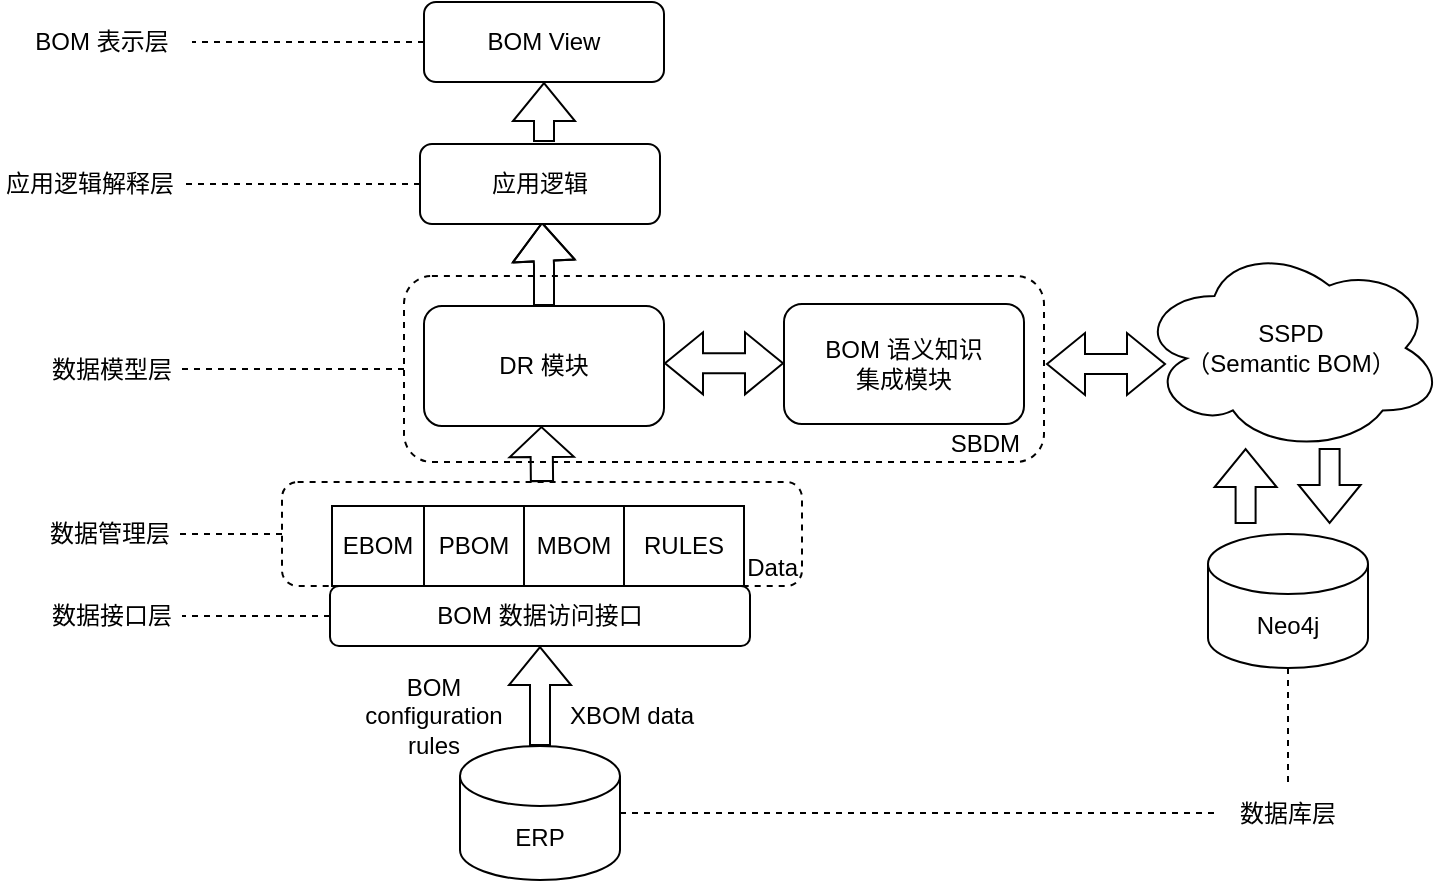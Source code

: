 <mxfile version="16.6.4" type="github" pages="4">
  <diagram id="AibkVR3vhXZ1qRK5605h" name="Page-1">
    <mxGraphModel dx="1013" dy="727" grid="1" gridSize="10" guides="1" tooltips="1" connect="1" arrows="1" fold="1" page="1" pageScale="1" pageWidth="827" pageHeight="1169" math="0" shadow="0">
      <root>
        <mxCell id="0" />
        <mxCell id="1" parent="0" />
        <mxCell id="JT44cLx3Dd1iih85qC2Z-13" value="SBDM&amp;nbsp; &amp;nbsp;" style="rounded=1;whiteSpace=wrap;html=1;fillColor=none;dashed=1;verticalAlign=bottom;align=right;" vertex="1" parent="1">
          <mxGeometry x="252" y="177" width="320" height="93" as="geometry" />
        </mxCell>
        <mxCell id="JT44cLx3Dd1iih85qC2Z-1" value="BOM View" style="rounded=1;whiteSpace=wrap;html=1;" vertex="1" parent="1">
          <mxGeometry x="262" y="40" width="120" height="40" as="geometry" />
        </mxCell>
        <mxCell id="JT44cLx3Dd1iih85qC2Z-2" value="BOM 语义知识&lt;br&gt;集成模块" style="rounded=1;whiteSpace=wrap;html=1;" vertex="1" parent="1">
          <mxGeometry x="442" y="191" width="120" height="60" as="geometry" />
        </mxCell>
        <mxCell id="JT44cLx3Dd1iih85qC2Z-12" style="edgeStyle=orthogonalEdgeStyle;rounded=0;orthogonalLoop=1;jettySize=auto;html=1;exitX=0.5;exitY=0;exitDx=0;exitDy=0;shape=flexArrow;" edge="1" parent="1" source="JT44cLx3Dd1iih85qC2Z-6">
          <mxGeometry relative="1" as="geometry">
            <mxPoint x="321" y="150" as="targetPoint" />
          </mxGeometry>
        </mxCell>
        <mxCell id="JT44cLx3Dd1iih85qC2Z-6" value="DR 模块" style="rounded=1;whiteSpace=wrap;html=1;" vertex="1" parent="1">
          <mxGeometry x="262" y="192" width="120" height="60" as="geometry" />
        </mxCell>
        <mxCell id="JT44cLx3Dd1iih85qC2Z-15" style="edgeStyle=orthogonalEdgeStyle;rounded=0;orthogonalLoop=1;jettySize=auto;html=1;strokeColor=default;shape=flexArrow;strokeWidth=1;exitX=0.5;exitY=0;exitDx=0;exitDy=0;exitPerimeter=0;" edge="1" parent="1" source="JT44cLx3Dd1iih85qC2Z-7" target="JT44cLx3Dd1iih85qC2Z-20">
          <mxGeometry relative="1" as="geometry">
            <mxPoint x="312" y="402" as="sourcePoint" />
            <mxPoint x="312" y="352" as="targetPoint" />
          </mxGeometry>
        </mxCell>
        <mxCell id="JT44cLx3Dd1iih85qC2Z-7" value="ERP" style="shape=cylinder3;whiteSpace=wrap;html=1;boundedLbl=1;backgroundOutline=1;size=15;" vertex="1" parent="1">
          <mxGeometry x="280" y="412" width="80" height="67" as="geometry" />
        </mxCell>
        <mxCell id="JT44cLx3Dd1iih85qC2Z-18" value="BOM configuration rules" style="text;html=1;strokeColor=none;fillColor=none;align=center;verticalAlign=middle;whiteSpace=wrap;rounded=0;dashed=1;" vertex="1" parent="1">
          <mxGeometry x="222" y="382" width="90" height="30" as="geometry" />
        </mxCell>
        <mxCell id="JT44cLx3Dd1iih85qC2Z-19" value="XBOM data" style="text;html=1;strokeColor=none;fillColor=none;align=center;verticalAlign=middle;whiteSpace=wrap;rounded=0;dashed=1;" vertex="1" parent="1">
          <mxGeometry x="331" y="382" width="70" height="30" as="geometry" />
        </mxCell>
        <mxCell id="JT44cLx3Dd1iih85qC2Z-34" style="edgeStyle=orthogonalEdgeStyle;rounded=0;orthogonalLoop=1;jettySize=auto;html=1;exitX=0;exitY=0.5;exitDx=0;exitDy=0;strokeColor=default;strokeWidth=1;dashed=1;endArrow=none;endFill=0;" edge="1" parent="1" source="JT44cLx3Dd1iih85qC2Z-20" target="JT44cLx3Dd1iih85qC2Z-33">
          <mxGeometry relative="1" as="geometry" />
        </mxCell>
        <mxCell id="JT44cLx3Dd1iih85qC2Z-20" value="BOM 数据访问接口" style="rounded=1;whiteSpace=wrap;html=1;" vertex="1" parent="1">
          <mxGeometry x="215" y="332" width="210" height="30" as="geometry" />
        </mxCell>
        <mxCell id="JT44cLx3Dd1iih85qC2Z-21" value="EBOM" style="rounded=0;whiteSpace=wrap;html=1;" vertex="1" parent="1">
          <mxGeometry x="216" y="292" width="46" height="40" as="geometry" />
        </mxCell>
        <mxCell id="JT44cLx3Dd1iih85qC2Z-22" value="PBOM" style="rounded=0;whiteSpace=wrap;html=1;" vertex="1" parent="1">
          <mxGeometry x="262" y="292" width="50" height="40" as="geometry" />
        </mxCell>
        <mxCell id="JT44cLx3Dd1iih85qC2Z-23" value="MBOM" style="rounded=0;whiteSpace=wrap;html=1;" vertex="1" parent="1">
          <mxGeometry x="312" y="292" width="50" height="40" as="geometry" />
        </mxCell>
        <mxCell id="JT44cLx3Dd1iih85qC2Z-26" style="edgeStyle=orthogonalEdgeStyle;rounded=0;orthogonalLoop=1;jettySize=auto;html=1;strokeColor=default;shape=flexArrow;strokeWidth=1;width=11.111;endSize=4.669;exitX=0.5;exitY=0;exitDx=0;exitDy=0;" edge="1" parent="1" source="vfHoeOtR0iww2ffAlH26-2">
          <mxGeometry relative="1" as="geometry">
            <mxPoint x="321" y="272" as="sourcePoint" />
            <mxPoint x="320.71" y="252" as="targetPoint" />
          </mxGeometry>
        </mxCell>
        <mxCell id="JT44cLx3Dd1iih85qC2Z-28" value="Neo4j" style="shape=cylinder3;whiteSpace=wrap;html=1;boundedLbl=1;backgroundOutline=1;size=15;" vertex="1" parent="1">
          <mxGeometry x="654" y="306" width="80" height="67" as="geometry" />
        </mxCell>
        <mxCell id="JT44cLx3Dd1iih85qC2Z-29" style="edgeStyle=orthogonalEdgeStyle;rounded=0;orthogonalLoop=1;jettySize=auto;html=1;exitX=0.75;exitY=1;exitDx=0;exitDy=0;entryX=0.75;entryY=0;entryDx=0;entryDy=0;shape=flexArrow;" edge="1" parent="1">
          <mxGeometry relative="1" as="geometry">
            <mxPoint x="714.8" y="263.0" as="sourcePoint" />
            <mxPoint x="714.8" y="301" as="targetPoint" />
          </mxGeometry>
        </mxCell>
        <mxCell id="JT44cLx3Dd1iih85qC2Z-30" style="edgeStyle=orthogonalEdgeStyle;rounded=0;orthogonalLoop=1;jettySize=auto;html=1;exitX=0.25;exitY=0;exitDx=0;exitDy=0;entryX=0.25;entryY=1;entryDx=0;entryDy=0;shape=flexArrow;" edge="1" parent="1">
          <mxGeometry relative="1" as="geometry">
            <mxPoint x="672.8" y="301" as="sourcePoint" />
            <mxPoint x="672.8" y="263.0" as="targetPoint" />
          </mxGeometry>
        </mxCell>
        <mxCell id="JT44cLx3Dd1iih85qC2Z-31" value="&lt;span&gt;SSPD&lt;br&gt;（Semantic BOM）&lt;/span&gt;" style="ellipse;shape=cloud;whiteSpace=wrap;html=1;rounded=0;fillColor=none;" vertex="1" parent="1">
          <mxGeometry x="619" y="161" width="153" height="104" as="geometry" />
        </mxCell>
        <mxCell id="JT44cLx3Dd1iih85qC2Z-32" value="" style="shape=flexArrow;endArrow=classic;startArrow=classic;html=1;rounded=0;strokeColor=default;strokeWidth=1;exitX=1;exitY=0.5;exitDx=0;exitDy=0;" edge="1" parent="1">
          <mxGeometry width="100" height="100" relative="1" as="geometry">
            <mxPoint x="573" y="221" as="sourcePoint" />
            <mxPoint x="633" y="221" as="targetPoint" />
          </mxGeometry>
        </mxCell>
        <mxCell id="JT44cLx3Dd1iih85qC2Z-33" value="数据接口层" style="text;html=1;strokeColor=none;fillColor=none;align=center;verticalAlign=middle;whiteSpace=wrap;rounded=0;" vertex="1" parent="1">
          <mxGeometry x="71" y="332" width="70" height="30" as="geometry" />
        </mxCell>
        <mxCell id="JT44cLx3Dd1iih85qC2Z-35" value="数据管理层" style="text;html=1;strokeColor=none;fillColor=none;align=center;verticalAlign=middle;whiteSpace=wrap;rounded=0;" vertex="1" parent="1">
          <mxGeometry x="70" y="291" width="70" height="30" as="geometry" />
        </mxCell>
        <mxCell id="JT44cLx3Dd1iih85qC2Z-36" value="RULES" style="rounded=0;whiteSpace=wrap;html=1;" vertex="1" parent="1">
          <mxGeometry x="362" y="292" width="60" height="40" as="geometry" />
        </mxCell>
        <mxCell id="JT44cLx3Dd1iih85qC2Z-37" style="edgeStyle=orthogonalEdgeStyle;rounded=0;orthogonalLoop=1;jettySize=auto;html=1;exitX=0;exitY=0.5;exitDx=0;exitDy=0;strokeColor=default;strokeWidth=1;dashed=1;endArrow=none;endFill=0;entryX=1;entryY=0.5;entryDx=0;entryDy=0;" edge="1" parent="1" source="vfHoeOtR0iww2ffAlH26-2" target="JT44cLx3Dd1iih85qC2Z-35">
          <mxGeometry relative="1" as="geometry">
            <mxPoint x="215" y="313.84" as="sourcePoint" />
            <mxPoint x="141" y="313.84" as="targetPoint" />
          </mxGeometry>
        </mxCell>
        <mxCell id="JT44cLx3Dd1iih85qC2Z-38" value="数据模型层" style="text;html=1;strokeColor=none;fillColor=none;align=center;verticalAlign=middle;whiteSpace=wrap;rounded=0;" vertex="1" parent="1">
          <mxGeometry x="71" y="208.5" width="70" height="30" as="geometry" />
        </mxCell>
        <mxCell id="JT44cLx3Dd1iih85qC2Z-39" style="edgeStyle=orthogonalEdgeStyle;rounded=0;orthogonalLoop=1;jettySize=auto;html=1;exitX=0.5;exitY=1;exitDx=0;exitDy=0;strokeColor=default;strokeWidth=1;dashed=1;endArrow=none;endFill=0;exitPerimeter=0;entryX=0.5;entryY=0;entryDx=0;entryDy=0;" edge="1" target="JT44cLx3Dd1iih85qC2Z-40" parent="1" source="JT44cLx3Dd1iih85qC2Z-28">
          <mxGeometry relative="1" as="geometry">
            <mxPoint x="705.68" y="321.268" as="sourcePoint" />
            <mxPoint x="741" y="440" as="targetPoint" />
            <Array as="points">
              <mxPoint x="694" y="420" />
              <mxPoint x="694" y="420" />
            </Array>
          </mxGeometry>
        </mxCell>
        <mxCell id="JT44cLx3Dd1iih85qC2Z-40" value="数据库层" style="text;html=1;strokeColor=none;fillColor=none;align=center;verticalAlign=middle;whiteSpace=wrap;rounded=0;" vertex="1" parent="1">
          <mxGeometry x="659" y="430.5" width="70" height="30" as="geometry" />
        </mxCell>
        <mxCell id="JT44cLx3Dd1iih85qC2Z-41" value="" style="endArrow=none;dashed=1;html=1;rounded=0;strokeColor=default;strokeWidth=1;exitX=1;exitY=0.5;exitDx=0;exitDy=0;exitPerimeter=0;" edge="1" parent="1" source="JT44cLx3Dd1iih85qC2Z-7" target="JT44cLx3Dd1iih85qC2Z-40">
          <mxGeometry width="50" height="50" relative="1" as="geometry">
            <mxPoint x="611" y="608" as="sourcePoint" />
            <mxPoint x="501" y="479" as="targetPoint" />
          </mxGeometry>
        </mxCell>
        <mxCell id="JT44cLx3Dd1iih85qC2Z-43" style="edgeStyle=orthogonalEdgeStyle;rounded=0;orthogonalLoop=1;jettySize=auto;html=1;exitX=0;exitY=0.5;exitDx=0;exitDy=0;strokeColor=default;strokeWidth=1;dashed=1;endArrow=none;endFill=0;entryX=1;entryY=0.5;entryDx=0;entryDy=0;" edge="1" parent="1" source="JT44cLx3Dd1iih85qC2Z-13" target="JT44cLx3Dd1iih85qC2Z-38">
          <mxGeometry relative="1" as="geometry">
            <mxPoint x="225" y="408.84" as="sourcePoint" />
            <mxPoint x="151" y="408.84" as="targetPoint" />
          </mxGeometry>
        </mxCell>
        <mxCell id="JT44cLx3Dd1iih85qC2Z-46" value="BOM 表示层" style="text;html=1;strokeColor=none;fillColor=none;align=center;verticalAlign=middle;whiteSpace=wrap;rounded=0;" vertex="1" parent="1">
          <mxGeometry x="56" y="45" width="90" height="30" as="geometry" />
        </mxCell>
        <mxCell id="JT44cLx3Dd1iih85qC2Z-47" style="edgeStyle=orthogonalEdgeStyle;rounded=0;orthogonalLoop=1;jettySize=auto;html=1;strokeColor=default;strokeWidth=1;dashed=1;endArrow=none;endFill=0;entryX=1;entryY=0.5;entryDx=0;entryDy=0;exitX=0;exitY=0.5;exitDx=0;exitDy=0;" edge="1" parent="1" source="JT44cLx3Dd1iih85qC2Z-1" target="JT44cLx3Dd1iih85qC2Z-46">
          <mxGeometry relative="1" as="geometry">
            <mxPoint x="271" y="174" as="sourcePoint" />
            <mxPoint x="151" y="174" as="targetPoint" />
          </mxGeometry>
        </mxCell>
        <mxCell id="JT44cLx3Dd1iih85qC2Z-48" value="应用逻辑" style="rounded=1;whiteSpace=wrap;html=1;" vertex="1" parent="1">
          <mxGeometry x="260" y="111" width="120" height="40" as="geometry" />
        </mxCell>
        <mxCell id="JT44cLx3Dd1iih85qC2Z-49" value="应用逻辑解释层" style="text;html=1;strokeColor=none;fillColor=none;align=center;verticalAlign=middle;whiteSpace=wrap;rounded=0;" vertex="1" parent="1">
          <mxGeometry x="50" y="116" width="90" height="30" as="geometry" />
        </mxCell>
        <mxCell id="JT44cLx3Dd1iih85qC2Z-50" style="edgeStyle=orthogonalEdgeStyle;rounded=0;orthogonalLoop=1;jettySize=auto;html=1;strokeColor=default;strokeWidth=1;dashed=1;endArrow=none;endFill=0;entryX=1;entryY=0.5;entryDx=0;entryDy=0;" edge="1" target="JT44cLx3Dd1iih85qC2Z-49" parent="1" source="JT44cLx3Dd1iih85qC2Z-48">
          <mxGeometry relative="1" as="geometry">
            <mxPoint x="257" y="130" as="sourcePoint" />
            <mxPoint x="146" y="244" as="targetPoint" />
          </mxGeometry>
        </mxCell>
        <mxCell id="JT44cLx3Dd1iih85qC2Z-51" style="edgeStyle=orthogonalEdgeStyle;rounded=0;orthogonalLoop=1;jettySize=auto;html=1;shape=flexArrow;" edge="1" parent="1">
          <mxGeometry relative="1" as="geometry">
            <mxPoint x="322" y="110" as="sourcePoint" />
            <mxPoint x="322" y="80" as="targetPoint" />
          </mxGeometry>
        </mxCell>
        <mxCell id="vfHoeOtR0iww2ffAlH26-1" value="" style="shape=flexArrow;endArrow=classic;startArrow=classic;html=1;rounded=0;strokeColor=default;strokeWidth=1;exitX=1;exitY=0.5;exitDx=0;exitDy=0;" edge="1" parent="1">
          <mxGeometry width="100" height="100" relative="1" as="geometry">
            <mxPoint x="382.0" y="220.66" as="sourcePoint" />
            <mxPoint x="442" y="220.66" as="targetPoint" />
          </mxGeometry>
        </mxCell>
        <mxCell id="vfHoeOtR0iww2ffAlH26-2" value="Data" style="rounded=1;whiteSpace=wrap;html=1;fillColor=none;dashed=1;verticalAlign=bottom;align=right;" vertex="1" parent="1">
          <mxGeometry x="191" y="280" width="260" height="52" as="geometry" />
        </mxCell>
      </root>
    </mxGraphModel>
  </diagram>
  <diagram id="f0r2VEvVhPa_j0XLIMmR" name="Page-2">
    <mxGraphModel dx="504" dy="763" grid="1" gridSize="10" guides="1" tooltips="1" connect="1" arrows="1" fold="1" page="1" pageScale="1" pageWidth="827" pageHeight="1169" math="0" shadow="0">
      <root>
        <mxCell id="UNS8vpQvrfPTmUhZOD5U-0" />
        <mxCell id="UNS8vpQvrfPTmUhZOD5U-1" parent="UNS8vpQvrfPTmUhZOD5U-0" />
        <mxCell id="UNS8vpQvrfPTmUhZOD5U-9" style="edgeStyle=orthogonalEdgeStyle;rounded=0;orthogonalLoop=1;jettySize=auto;html=1;exitX=0.5;exitY=1;exitDx=0;exitDy=0;exitPerimeter=0;entryX=0.5;entryY=0;entryDx=0;entryDy=0;endArrow=classicThin;endFill=1;strokeColor=default;strokeWidth=1;" edge="1" parent="UNS8vpQvrfPTmUhZOD5U-1" source="UNS8vpQvrfPTmUhZOD5U-2" target="UNS8vpQvrfPTmUhZOD5U-5">
          <mxGeometry relative="1" as="geometry" />
        </mxCell>
        <mxCell id="UNS8vpQvrfPTmUhZOD5U-2" value="开始" style="strokeWidth=1;html=1;shape=mxgraph.flowchart.terminator;whiteSpace=wrap;rounded=0;fillColor=none;" vertex="1" parent="UNS8vpQvrfPTmUhZOD5U-1">
          <mxGeometry x="335" y="125" width="90" height="50" as="geometry" />
        </mxCell>
        <mxCell id="UNS8vpQvrfPTmUhZOD5U-11" style="edgeStyle=orthogonalEdgeStyle;rounded=0;orthogonalLoop=1;jettySize=auto;html=1;exitX=0.5;exitY=1;exitDx=0;exitDy=0;entryX=0.5;entryY=0;entryDx=0;entryDy=0;endArrow=classicThin;endFill=1;strokeColor=default;strokeWidth=1;" edge="1" parent="UNS8vpQvrfPTmUhZOD5U-1" source="UNS8vpQvrfPTmUhZOD5U-5" target="UNS8vpQvrfPTmUhZOD5U-10">
          <mxGeometry relative="1" as="geometry" />
        </mxCell>
        <mxCell id="UNS8vpQvrfPTmUhZOD5U-5" value="获取 EBOM 数据" style="shape=process;whiteSpace=wrap;html=1;backgroundOutline=1;rounded=0;fillColor=none;strokeWidth=1;" vertex="1" parent="UNS8vpQvrfPTmUhZOD5U-1">
          <mxGeometry x="320" y="200" width="120" height="60" as="geometry" />
        </mxCell>
        <mxCell id="UNS8vpQvrfPTmUhZOD5U-6" value="CAD 工程BOM文件" style="shape=document;whiteSpace=wrap;html=1;boundedLbl=1;rounded=0;fillColor=none;strokeWidth=1;" vertex="1" parent="UNS8vpQvrfPTmUhZOD5U-1">
          <mxGeometry x="500" y="250" width="120" height="60" as="geometry" />
        </mxCell>
        <mxCell id="UNS8vpQvrfPTmUhZOD5U-7" value="用户上传的工程BOM文件" style="shape=document;whiteSpace=wrap;html=1;boundedLbl=1;rounded=0;fillColor=none;strokeWidth=1;" vertex="1" parent="UNS8vpQvrfPTmUhZOD5U-1">
          <mxGeometry x="500" y="150" width="120" height="60" as="geometry" />
        </mxCell>
        <mxCell id="UNS8vpQvrfPTmUhZOD5U-8" value="" style="strokeWidth=1;html=1;shape=mxgraph.flowchart.annotation_2;align=left;labelPosition=right;pointerEvents=1;rounded=0;fillColor=none;" vertex="1" parent="UNS8vpQvrfPTmUhZOD5U-1">
          <mxGeometry x="440" y="180" width="60" height="100" as="geometry" />
        </mxCell>
        <mxCell id="UNS8vpQvrfPTmUhZOD5U-12" style="edgeStyle=orthogonalEdgeStyle;rounded=0;orthogonalLoop=1;jettySize=auto;html=1;exitX=0;exitY=0.5;exitDx=0;exitDy=0;entryX=0;entryY=0.5;entryDx=0;entryDy=0;endArrow=classicThin;endFill=1;strokeColor=default;strokeWidth=1;" edge="1" parent="UNS8vpQvrfPTmUhZOD5U-1" source="UNS8vpQvrfPTmUhZOD5U-10" target="UNS8vpQvrfPTmUhZOD5U-5">
          <mxGeometry relative="1" as="geometry" />
        </mxCell>
        <mxCell id="UNS8vpQvrfPTmUhZOD5U-15" style="edgeStyle=orthogonalEdgeStyle;rounded=0;orthogonalLoop=1;jettySize=auto;html=1;exitX=0.5;exitY=1;exitDx=0;exitDy=0;entryX=0.5;entryY=0;entryDx=0;entryDy=0;endArrow=classicThin;endFill=1;strokeColor=default;strokeWidth=1;" edge="1" parent="UNS8vpQvrfPTmUhZOD5U-1" source="UNS8vpQvrfPTmUhZOD5U-10" target="UNS8vpQvrfPTmUhZOD5U-13">
          <mxGeometry relative="1" as="geometry" />
        </mxCell>
        <mxCell id="UNS8vpQvrfPTmUhZOD5U-10" value="判断 EBOM &lt;br&gt;结构完整性" style="rhombus;whiteSpace=wrap;html=1;rounded=0;strokeWidth=1;fillColor=none;" vertex="1" parent="UNS8vpQvrfPTmUhZOD5U-1">
          <mxGeometry x="327" y="284" width="106" height="80" as="geometry" />
        </mxCell>
        <mxCell id="UNS8vpQvrfPTmUhZOD5U-16" style="edgeStyle=orthogonalEdgeStyle;rounded=0;orthogonalLoop=1;jettySize=auto;html=1;exitX=0.5;exitY=1;exitDx=0;exitDy=0;entryX=0.5;entryY=0;entryDx=0;entryDy=0;entryPerimeter=0;endArrow=classicThin;endFill=1;strokeColor=default;strokeWidth=1;" edge="1" parent="UNS8vpQvrfPTmUhZOD5U-1" source="UNS8vpQvrfPTmUhZOD5U-13" target="UNS8vpQvrfPTmUhZOD5U-14">
          <mxGeometry relative="1" as="geometry" />
        </mxCell>
        <mxCell id="UNS8vpQvrfPTmUhZOD5U-20" style="edgeStyle=orthogonalEdgeStyle;rounded=0;orthogonalLoop=1;jettySize=auto;html=1;exitX=1;exitY=0.5;exitDx=0;exitDy=0;endArrow=classicThin;endFill=1;strokeColor=default;strokeWidth=1;" edge="1" parent="UNS8vpQvrfPTmUhZOD5U-1" source="UNS8vpQvrfPTmUhZOD5U-13">
          <mxGeometry relative="1" as="geometry">
            <mxPoint x="480" y="416" as="targetPoint" />
          </mxGeometry>
        </mxCell>
        <mxCell id="UNS8vpQvrfPTmUhZOD5U-13" value="导入数据模型层" style="shape=process;whiteSpace=wrap;html=1;backgroundOutline=1;rounded=0;fillColor=none;strokeWidth=1;" vertex="1" parent="UNS8vpQvrfPTmUhZOD5U-1">
          <mxGeometry x="320" y="386" width="120" height="60" as="geometry" />
        </mxCell>
        <mxCell id="UNS8vpQvrfPTmUhZOD5U-14" value="结束" style="strokeWidth=1;html=1;shape=mxgraph.flowchart.terminator;whiteSpace=wrap;rounded=0;fillColor=none;" vertex="1" parent="UNS8vpQvrfPTmUhZOD5U-1">
          <mxGeometry x="335" y="470" width="90" height="50" as="geometry" />
        </mxCell>
        <mxCell id="UNS8vpQvrfPTmUhZOD5U-17" value="是" style="text;html=1;align=center;verticalAlign=middle;resizable=0;points=[];autosize=1;strokeColor=none;fillColor=none;" vertex="1" parent="UNS8vpQvrfPTmUhZOD5U-1">
          <mxGeometry x="384" y="366" width="30" height="20" as="geometry" />
        </mxCell>
        <mxCell id="UNS8vpQvrfPTmUhZOD5U-18" value="否" style="text;html=1;align=center;verticalAlign=middle;resizable=0;points=[];autosize=1;strokeColor=none;fillColor=none;" vertex="1" parent="UNS8vpQvrfPTmUhZOD5U-1">
          <mxGeometry x="295" y="270" width="30" height="20" as="geometry" />
        </mxCell>
        <mxCell id="UNS8vpQvrfPTmUhZOD5U-21" value="BOM 语义网络" style="ellipse;shape=cloud;whiteSpace=wrap;html=1;rounded=0;strokeWidth=1;fillColor=none;dashed=1;" vertex="1" parent="UNS8vpQvrfPTmUhZOD5U-1">
          <mxGeometry x="480" y="376" width="120" height="80" as="geometry" />
        </mxCell>
      </root>
    </mxGraphModel>
  </diagram>
  <diagram id="oo3CssSexkjxdHPGiLUo" name="Page-3">
    <mxGraphModel dx="504" dy="763" grid="1" gridSize="10" guides="1" tooltips="1" connect="1" arrows="1" fold="1" page="1" pageScale="1" pageWidth="827" pageHeight="1169" math="0" shadow="0">
      <root>
        <mxCell id="UQ80zySmfYNTa5c2napx-0" />
        <mxCell id="UQ80zySmfYNTa5c2napx-1" parent="UQ80zySmfYNTa5c2napx-0" />
        <mxCell id="UQ80zySmfYNTa5c2napx-2" style="edgeStyle=orthogonalEdgeStyle;rounded=0;orthogonalLoop=1;jettySize=auto;html=1;exitX=0.5;exitY=1;exitDx=0;exitDy=0;exitPerimeter=0;entryX=0.5;entryY=0;entryDx=0;entryDy=0;endArrow=classicThin;endFill=1;strokeColor=default;strokeWidth=1;" edge="1" parent="UQ80zySmfYNTa5c2napx-1" source="UQ80zySmfYNTa5c2napx-3" target="UQ80zySmfYNTa5c2napx-5">
          <mxGeometry relative="1" as="geometry" />
        </mxCell>
        <mxCell id="UQ80zySmfYNTa5c2napx-3" value="开始" style="strokeWidth=1;html=1;shape=mxgraph.flowchart.terminator;whiteSpace=wrap;rounded=0;fillColor=none;" vertex="1" parent="UQ80zySmfYNTa5c2napx-1">
          <mxGeometry x="180" y="40" width="90" height="50" as="geometry" />
        </mxCell>
        <mxCell id="UQ80zySmfYNTa5c2napx-4" style="edgeStyle=orthogonalEdgeStyle;rounded=0;orthogonalLoop=1;jettySize=auto;html=1;exitX=0.5;exitY=1;exitDx=0;exitDy=0;entryX=0.5;entryY=0;entryDx=0;entryDy=0;endArrow=classicThin;endFill=1;strokeColor=default;strokeWidth=1;" edge="1" parent="UQ80zySmfYNTa5c2napx-1" source="UQ80zySmfYNTa5c2napx-5" target="UQ80zySmfYNTa5c2napx-11">
          <mxGeometry relative="1" as="geometry" />
        </mxCell>
        <mxCell id="UQ80zySmfYNTa5c2napx-5" value="导入 EBOM 数据" style="shape=process;whiteSpace=wrap;html=1;backgroundOutline=1;rounded=0;fillColor=none;strokeWidth=1;" vertex="1" parent="UQ80zySmfYNTa5c2napx-1">
          <mxGeometry x="165" y="115" width="120" height="60" as="geometry" />
        </mxCell>
        <mxCell id="UQ80zySmfYNTa5c2napx-9" style="edgeStyle=orthogonalEdgeStyle;rounded=0;orthogonalLoop=1;jettySize=auto;html=1;exitX=0;exitY=0.5;exitDx=0;exitDy=0;entryX=0;entryY=0.5;entryDx=0;entryDy=0;endArrow=classicThin;endFill=1;strokeColor=default;strokeWidth=1;" edge="1" parent="UQ80zySmfYNTa5c2napx-1" source="UQ80zySmfYNTa5c2napx-11" target="UQ80zySmfYNTa5c2napx-5">
          <mxGeometry relative="1" as="geometry" />
        </mxCell>
        <mxCell id="UQ80zySmfYNTa5c2napx-10" style="edgeStyle=orthogonalEdgeStyle;rounded=0;orthogonalLoop=1;jettySize=auto;html=1;exitX=0.5;exitY=1;exitDx=0;exitDy=0;entryX=0.5;entryY=0;entryDx=0;entryDy=0;endArrow=classicThin;endFill=1;strokeColor=default;strokeWidth=1;" edge="1" parent="UQ80zySmfYNTa5c2napx-1" source="UQ80zySmfYNTa5c2napx-11" target="UQ80zySmfYNTa5c2napx-14">
          <mxGeometry relative="1" as="geometry" />
        </mxCell>
        <mxCell id="UQ80zySmfYNTa5c2napx-11" value="判断 EBOM &lt;br&gt;结构完整性" style="rhombus;whiteSpace=wrap;html=1;rounded=0;strokeWidth=1;fillColor=none;" vertex="1" parent="UQ80zySmfYNTa5c2napx-1">
          <mxGeometry x="172" y="199" width="106" height="80" as="geometry" />
        </mxCell>
        <mxCell id="UQ80zySmfYNTa5c2napx-12" style="edgeStyle=orthogonalEdgeStyle;rounded=0;orthogonalLoop=1;jettySize=auto;html=1;entryX=0.5;entryY=0;entryDx=0;entryDy=0;entryPerimeter=0;endArrow=classicThin;endFill=1;strokeColor=default;strokeWidth=1;exitX=0.5;exitY=1;exitDx=0;exitDy=0;" edge="1" parent="UQ80zySmfYNTa5c2napx-1" source="UQ80zySmfYNTa5c2napx-28" target="UQ80zySmfYNTa5c2napx-15">
          <mxGeometry relative="1" as="geometry">
            <mxPoint x="225" y="520" as="sourcePoint" />
          </mxGeometry>
        </mxCell>
        <mxCell id="UQ80zySmfYNTa5c2napx-13" style="edgeStyle=orthogonalEdgeStyle;rounded=0;orthogonalLoop=1;jettySize=auto;html=1;exitX=1;exitY=0.5;exitDx=0;exitDy=0;endArrow=classicThin;endFill=1;strokeColor=default;strokeWidth=1;" edge="1" parent="UQ80zySmfYNTa5c2napx-1" target="UQ80zySmfYNTa5c2napx-18">
          <mxGeometry relative="1" as="geometry">
            <mxPoint x="400" y="370" as="targetPoint" />
            <mxPoint x="285" y="520" as="sourcePoint" />
            <Array as="points">
              <mxPoint x="400" y="520" />
            </Array>
          </mxGeometry>
        </mxCell>
        <mxCell id="UQ80zySmfYNTa5c2napx-27" style="edgeStyle=orthogonalEdgeStyle;rounded=0;orthogonalLoop=1;jettySize=auto;html=1;entryX=0.5;entryY=0;entryDx=0;entryDy=0;endArrow=classicThin;endFill=1;strokeColor=default;strokeWidth=1;" edge="1" parent="UQ80zySmfYNTa5c2napx-1" source="UQ80zySmfYNTa5c2napx-14" target="UQ80zySmfYNTa5c2napx-24">
          <mxGeometry relative="1" as="geometry" />
        </mxCell>
        <mxCell id="UQ80zySmfYNTa5c2napx-14" value="建立物料关联" style="shape=process;whiteSpace=wrap;html=1;backgroundOutline=1;rounded=0;fillColor=none;strokeWidth=1;" vertex="1" parent="UQ80zySmfYNTa5c2napx-1">
          <mxGeometry x="165" y="301" width="120" height="60" as="geometry" />
        </mxCell>
        <mxCell id="UQ80zySmfYNTa5c2napx-15" value="结束" style="strokeWidth=1;html=1;shape=mxgraph.flowchart.terminator;whiteSpace=wrap;rounded=0;fillColor=none;" vertex="1" parent="UQ80zySmfYNTa5c2napx-1">
          <mxGeometry x="180" y="585" width="90" height="50" as="geometry" />
        </mxCell>
        <mxCell id="UQ80zySmfYNTa5c2napx-16" value="是" style="text;html=1;align=center;verticalAlign=middle;resizable=0;points=[];autosize=1;strokeColor=none;fillColor=none;" vertex="1" parent="UQ80zySmfYNTa5c2napx-1">
          <mxGeometry x="229" y="281" width="30" height="20" as="geometry" />
        </mxCell>
        <mxCell id="UQ80zySmfYNTa5c2napx-17" value="否" style="text;html=1;align=center;verticalAlign=middle;resizable=0;points=[];autosize=1;strokeColor=none;fillColor=none;" vertex="1" parent="UQ80zySmfYNTa5c2napx-1">
          <mxGeometry x="140" y="185" width="30" height="20" as="geometry" />
        </mxCell>
        <mxCell id="UQ80zySmfYNTa5c2napx-18" value="BOM 语义网络" style="ellipse;shape=cloud;whiteSpace=wrap;html=1;rounded=0;strokeWidth=1;fillColor=none;dashed=1;" vertex="1" parent="UQ80zySmfYNTa5c2napx-1">
          <mxGeometry x="354" y="281" width="120" height="80" as="geometry" />
        </mxCell>
        <mxCell id="UQ80zySmfYNTa5c2napx-20" style="edgeStyle=orthogonalEdgeStyle;rounded=0;orthogonalLoop=1;jettySize=auto;html=1;entryX=1;entryY=0.5;entryDx=0;entryDy=0;endArrow=classicThin;endFill=1;strokeColor=default;strokeWidth=1;exitX=0.4;exitY=0.1;exitDx=0;exitDy=0;exitPerimeter=0;" edge="1" parent="UQ80zySmfYNTa5c2napx-1" source="UQ80zySmfYNTa5c2napx-18" target="UQ80zySmfYNTa5c2napx-5">
          <mxGeometry relative="1" as="geometry">
            <mxPoint x="340" y="145" as="sourcePoint" />
            <Array as="points">
              <mxPoint x="400" y="289" />
              <mxPoint x="400" y="145" />
            </Array>
          </mxGeometry>
        </mxCell>
        <mxCell id="UQ80zySmfYNTa5c2napx-22" style="edgeStyle=orthogonalEdgeStyle;rounded=0;orthogonalLoop=1;jettySize=auto;html=1;exitX=1;exitY=0.5;exitDx=0;exitDy=0;exitPerimeter=0;entryX=0;entryY=0.5;entryDx=0;entryDy=0;endArrow=classicThin;endFill=1;strokeColor=default;strokeWidth=1;fontStyle=0" edge="1" parent="UQ80zySmfYNTa5c2napx-1" source="UQ80zySmfYNTa5c2napx-21" target="UQ80zySmfYNTa5c2napx-14">
          <mxGeometry relative="1" as="geometry" />
        </mxCell>
        <mxCell id="UQ80zySmfYNTa5c2napx-21" value="物料库" style="strokeWidth=1;html=1;shape=mxgraph.flowchart.database;whiteSpace=wrap;rounded=0;fillColor=none;verticalAlign=middle;fontStyle=0" vertex="1" parent="UQ80zySmfYNTa5c2napx-1">
          <mxGeometry x="20" y="302" width="90" height="59" as="geometry" />
        </mxCell>
        <mxCell id="UQ80zySmfYNTa5c2napx-26" style="edgeStyle=orthogonalEdgeStyle;rounded=0;orthogonalLoop=1;jettySize=auto;html=1;exitX=1;exitY=0.5;exitDx=0;exitDy=0;exitPerimeter=0;entryX=0;entryY=0.5;entryDx=0;entryDy=0;endArrow=classicThin;endFill=1;strokeColor=default;strokeWidth=1;fontStyle=0" edge="1" parent="UQ80zySmfYNTa5c2napx-1" source="UQ80zySmfYNTa5c2napx-23" target="UQ80zySmfYNTa5c2napx-24">
          <mxGeometry relative="1" as="geometry" />
        </mxCell>
        <mxCell id="UQ80zySmfYNTa5c2napx-23" value="规则库" style="strokeWidth=1;html=1;shape=mxgraph.flowchart.database;whiteSpace=wrap;rounded=0;fillColor=none;verticalAlign=middle;fontStyle=0" vertex="1" parent="UQ80zySmfYNTa5c2napx-1">
          <mxGeometry x="20" y="401" width="90" height="59" as="geometry" />
        </mxCell>
        <mxCell id="OhHBsLFNKj_PlQqBBZZ4-0" style="edgeStyle=orthogonalEdgeStyle;rounded=0;orthogonalLoop=1;jettySize=auto;html=1;exitX=0.5;exitY=1;exitDx=0;exitDy=0;entryX=0.5;entryY=0;entryDx=0;entryDy=0;endArrow=classicThin;endFill=1;strokeColor=default;strokeWidth=1;" edge="1" parent="UQ80zySmfYNTa5c2napx-1" source="UQ80zySmfYNTa5c2napx-24" target="UQ80zySmfYNTa5c2napx-28">
          <mxGeometry relative="1" as="geometry" />
        </mxCell>
        <mxCell id="UQ80zySmfYNTa5c2napx-24" value="建立规则关联" style="shape=process;whiteSpace=wrap;html=1;backgroundOutline=1;rounded=0;fillColor=none;strokeWidth=1;" vertex="1" parent="UQ80zySmfYNTa5c2napx-1">
          <mxGeometry x="165" y="400" width="120" height="60" as="geometry" />
        </mxCell>
        <mxCell id="UQ80zySmfYNTa5c2napx-28" value="导入数据模型层" style="shape=process;whiteSpace=wrap;html=1;backgroundOutline=1;rounded=0;fillColor=none;strokeWidth=1;" vertex="1" parent="UQ80zySmfYNTa5c2napx-1">
          <mxGeometry x="165" y="490" width="120" height="60" as="geometry" />
        </mxCell>
      </root>
    </mxGraphModel>
  </diagram>
  <diagram id="YfLl7HF5V-zXjoKSuh6h" name="Page-4">
    <mxGraphModel dx="504" dy="763" grid="1" gridSize="10" guides="1" tooltips="1" connect="1" arrows="1" fold="1" page="1" pageScale="1" pageWidth="827" pageHeight="1169" math="0" shadow="0">
      <root>
        <mxCell id="HqcpFkAH-QeJ4WkSLp2t-0" />
        <mxCell id="HqcpFkAH-QeJ4WkSLp2t-1" parent="HqcpFkAH-QeJ4WkSLp2t-0" />
        <mxCell id="HqcpFkAH-QeJ4WkSLp2t-2" style="edgeStyle=orthogonalEdgeStyle;rounded=0;orthogonalLoop=1;jettySize=auto;html=1;exitX=0.5;exitY=1;exitDx=0;exitDy=0;exitPerimeter=0;entryX=0.5;entryY=0;entryDx=0;entryDy=0;endArrow=classicThin;endFill=1;strokeColor=default;strokeWidth=1;" edge="1" parent="HqcpFkAH-QeJ4WkSLp2t-1" source="HqcpFkAH-QeJ4WkSLp2t-3" target="HqcpFkAH-QeJ4WkSLp2t-5">
          <mxGeometry relative="1" as="geometry" />
        </mxCell>
        <mxCell id="HqcpFkAH-QeJ4WkSLp2t-3" value="开始" style="strokeWidth=1;html=1;shape=mxgraph.flowchart.terminator;whiteSpace=wrap;rounded=0;fillColor=none;" vertex="1" parent="HqcpFkAH-QeJ4WkSLp2t-1">
          <mxGeometry x="180" y="40" width="90" height="50" as="geometry" />
        </mxCell>
        <mxCell id="HqcpFkAH-QeJ4WkSLp2t-4" style="edgeStyle=orthogonalEdgeStyle;rounded=0;orthogonalLoop=1;jettySize=auto;html=1;exitX=0.5;exitY=1;exitDx=0;exitDy=0;entryX=0.5;entryY=0;entryDx=0;entryDy=0;endArrow=classicThin;endFill=1;strokeColor=default;strokeWidth=1;" edge="1" parent="HqcpFkAH-QeJ4WkSLp2t-1" source="HqcpFkAH-QeJ4WkSLp2t-5" target="HqcpFkAH-QeJ4WkSLp2t-8">
          <mxGeometry relative="1" as="geometry" />
        </mxCell>
        <mxCell id="HqcpFkAH-QeJ4WkSLp2t-5" value="导入 PBOM 数据" style="shape=process;whiteSpace=wrap;html=1;backgroundOutline=1;rounded=0;fillColor=none;strokeWidth=1;" vertex="1" parent="HqcpFkAH-QeJ4WkSLp2t-1">
          <mxGeometry x="165" y="115" width="120" height="60" as="geometry" />
        </mxCell>
        <mxCell id="HqcpFkAH-QeJ4WkSLp2t-6" style="edgeStyle=orthogonalEdgeStyle;rounded=0;orthogonalLoop=1;jettySize=auto;html=1;exitX=0;exitY=0.5;exitDx=0;exitDy=0;entryX=0;entryY=0.5;entryDx=0;entryDy=0;endArrow=classicThin;endFill=1;strokeColor=default;strokeWidth=1;" edge="1" parent="HqcpFkAH-QeJ4WkSLp2t-1" source="HqcpFkAH-QeJ4WkSLp2t-8" target="HqcpFkAH-QeJ4WkSLp2t-5">
          <mxGeometry relative="1" as="geometry" />
        </mxCell>
        <mxCell id="HqcpFkAH-QeJ4WkSLp2t-7" style="edgeStyle=orthogonalEdgeStyle;rounded=0;orthogonalLoop=1;jettySize=auto;html=1;exitX=0.5;exitY=1;exitDx=0;exitDy=0;entryX=0.5;entryY=0;entryDx=0;entryDy=0;endArrow=classicThin;endFill=1;strokeColor=default;strokeWidth=1;" edge="1" parent="HqcpFkAH-QeJ4WkSLp2t-1" source="HqcpFkAH-QeJ4WkSLp2t-8" target="HqcpFkAH-QeJ4WkSLp2t-12">
          <mxGeometry relative="1" as="geometry" />
        </mxCell>
        <mxCell id="HqcpFkAH-QeJ4WkSLp2t-8" value="判断 PBOM &lt;br&gt;结构完整性" style="rhombus;whiteSpace=wrap;html=1;rounded=0;strokeWidth=1;fillColor=none;" vertex="1" parent="HqcpFkAH-QeJ4WkSLp2t-1">
          <mxGeometry x="172" y="199" width="106" height="80" as="geometry" />
        </mxCell>
        <mxCell id="HqcpFkAH-QeJ4WkSLp2t-9" style="edgeStyle=orthogonalEdgeStyle;rounded=0;orthogonalLoop=1;jettySize=auto;html=1;entryX=0.5;entryY=0;entryDx=0;entryDy=0;entryPerimeter=0;endArrow=classicThin;endFill=1;strokeColor=default;strokeWidth=1;exitX=0.5;exitY=1;exitDx=0;exitDy=0;" edge="1" parent="HqcpFkAH-QeJ4WkSLp2t-1" source="HqcpFkAH-QeJ4WkSLp2t-24" target="HqcpFkAH-QeJ4WkSLp2t-13">
          <mxGeometry relative="1" as="geometry">
            <mxPoint x="225" y="520" as="sourcePoint" />
          </mxGeometry>
        </mxCell>
        <mxCell id="HqcpFkAH-QeJ4WkSLp2t-10" style="edgeStyle=orthogonalEdgeStyle;rounded=0;orthogonalLoop=1;jettySize=auto;html=1;exitX=1;exitY=0.5;exitDx=0;exitDy=0;endArrow=classicThin;endFill=1;strokeColor=default;strokeWidth=1;" edge="1" parent="HqcpFkAH-QeJ4WkSLp2t-1" target="HqcpFkAH-QeJ4WkSLp2t-16">
          <mxGeometry relative="1" as="geometry">
            <mxPoint x="400" y="370" as="targetPoint" />
            <mxPoint x="285" y="520" as="sourcePoint" />
            <Array as="points">
              <mxPoint x="400" y="520" />
            </Array>
          </mxGeometry>
        </mxCell>
        <mxCell id="HqcpFkAH-QeJ4WkSLp2t-11" style="edgeStyle=orthogonalEdgeStyle;rounded=0;orthogonalLoop=1;jettySize=auto;html=1;entryX=0.5;entryY=0;entryDx=0;entryDy=0;endArrow=classicThin;endFill=1;strokeColor=default;strokeWidth=1;" edge="1" parent="HqcpFkAH-QeJ4WkSLp2t-1" source="HqcpFkAH-QeJ4WkSLp2t-12" target="HqcpFkAH-QeJ4WkSLp2t-23">
          <mxGeometry relative="1" as="geometry" />
        </mxCell>
        <mxCell id="HqcpFkAH-QeJ4WkSLp2t-12" value="建立物料关联" style="shape=process;whiteSpace=wrap;html=1;backgroundOutline=1;rounded=0;fillColor=none;strokeWidth=1;" vertex="1" parent="HqcpFkAH-QeJ4WkSLp2t-1">
          <mxGeometry x="165" y="301" width="120" height="60" as="geometry" />
        </mxCell>
        <mxCell id="HqcpFkAH-QeJ4WkSLp2t-13" value="结束" style="strokeWidth=1;html=1;shape=mxgraph.flowchart.terminator;whiteSpace=wrap;rounded=0;fillColor=none;" vertex="1" parent="HqcpFkAH-QeJ4WkSLp2t-1">
          <mxGeometry x="180" y="585" width="90" height="50" as="geometry" />
        </mxCell>
        <mxCell id="HqcpFkAH-QeJ4WkSLp2t-14" value="是" style="text;html=1;align=center;verticalAlign=middle;resizable=0;points=[];autosize=1;strokeColor=none;fillColor=none;" vertex="1" parent="HqcpFkAH-QeJ4WkSLp2t-1">
          <mxGeometry x="229" y="281" width="30" height="20" as="geometry" />
        </mxCell>
        <mxCell id="HqcpFkAH-QeJ4WkSLp2t-15" value="否" style="text;html=1;align=center;verticalAlign=middle;resizable=0;points=[];autosize=1;strokeColor=none;fillColor=none;" vertex="1" parent="HqcpFkAH-QeJ4WkSLp2t-1">
          <mxGeometry x="140" y="185" width="30" height="20" as="geometry" />
        </mxCell>
        <mxCell id="HqcpFkAH-QeJ4WkSLp2t-16" value="BOM 语义网络&amp;nbsp;" style="ellipse;shape=cloud;whiteSpace=wrap;html=1;rounded=0;strokeWidth=1;fillColor=none;dashed=1;" vertex="1" parent="HqcpFkAH-QeJ4WkSLp2t-1">
          <mxGeometry x="354" y="281" width="120" height="80" as="geometry" />
        </mxCell>
        <mxCell id="HqcpFkAH-QeJ4WkSLp2t-17" style="edgeStyle=orthogonalEdgeStyle;rounded=0;orthogonalLoop=1;jettySize=auto;html=1;entryX=1;entryY=0.5;entryDx=0;entryDy=0;endArrow=classicThin;endFill=1;strokeColor=default;strokeWidth=1;exitX=0.4;exitY=0.1;exitDx=0;exitDy=0;exitPerimeter=0;" edge="1" parent="HqcpFkAH-QeJ4WkSLp2t-1" source="HqcpFkAH-QeJ4WkSLp2t-16" target="HqcpFkAH-QeJ4WkSLp2t-5">
          <mxGeometry relative="1" as="geometry">
            <mxPoint x="340" y="145" as="sourcePoint" />
            <Array as="points">
              <mxPoint x="400" y="289" />
              <mxPoint x="400" y="145" />
            </Array>
          </mxGeometry>
        </mxCell>
        <mxCell id="HqcpFkAH-QeJ4WkSLp2t-18" style="edgeStyle=orthogonalEdgeStyle;rounded=0;orthogonalLoop=1;jettySize=auto;html=1;exitX=1;exitY=0.5;exitDx=0;exitDy=0;exitPerimeter=0;entryX=0;entryY=0.5;entryDx=0;entryDy=0;endArrow=classicThin;endFill=1;strokeColor=default;strokeWidth=1;" edge="1" parent="HqcpFkAH-QeJ4WkSLp2t-1" source="HqcpFkAH-QeJ4WkSLp2t-19" target="HqcpFkAH-QeJ4WkSLp2t-12">
          <mxGeometry relative="1" as="geometry" />
        </mxCell>
        <mxCell id="HqcpFkAH-QeJ4WkSLp2t-19" value="物料库" style="strokeWidth=1;html=1;shape=mxgraph.flowchart.database;whiteSpace=wrap;rounded=0;fillColor=none;verticalAlign=middle;" vertex="1" parent="HqcpFkAH-QeJ4WkSLp2t-1">
          <mxGeometry x="20" y="302" width="90" height="59" as="geometry" />
        </mxCell>
        <mxCell id="HqcpFkAH-QeJ4WkSLp2t-20" style="edgeStyle=orthogonalEdgeStyle;rounded=0;orthogonalLoop=1;jettySize=auto;html=1;exitX=1;exitY=0.5;exitDx=0;exitDy=0;exitPerimeter=0;entryX=0;entryY=0.5;entryDx=0;entryDy=0;endArrow=classicThin;endFill=1;strokeColor=default;strokeWidth=1;" edge="1" parent="HqcpFkAH-QeJ4WkSLp2t-1" source="HqcpFkAH-QeJ4WkSLp2t-21" target="HqcpFkAH-QeJ4WkSLp2t-23">
          <mxGeometry relative="1" as="geometry" />
        </mxCell>
        <mxCell id="HqcpFkAH-QeJ4WkSLp2t-21" value="规则库" style="strokeWidth=1;html=1;shape=mxgraph.flowchart.database;whiteSpace=wrap;rounded=0;fillColor=none;verticalAlign=middle;" vertex="1" parent="HqcpFkAH-QeJ4WkSLp2t-1">
          <mxGeometry x="20" y="401" width="90" height="59" as="geometry" />
        </mxCell>
        <mxCell id="HqcpFkAH-QeJ4WkSLp2t-22" style="edgeStyle=orthogonalEdgeStyle;rounded=0;orthogonalLoop=1;jettySize=auto;html=1;exitX=0.5;exitY=1;exitDx=0;exitDy=0;entryX=0.5;entryY=0;entryDx=0;entryDy=0;endArrow=classicThin;endFill=1;strokeColor=default;strokeWidth=1;" edge="1" parent="HqcpFkAH-QeJ4WkSLp2t-1" source="HqcpFkAH-QeJ4WkSLp2t-23" target="HqcpFkAH-QeJ4WkSLp2t-24">
          <mxGeometry relative="1" as="geometry" />
        </mxCell>
        <mxCell id="HqcpFkAH-QeJ4WkSLp2t-23" value="建立规则关联" style="shape=process;whiteSpace=wrap;html=1;backgroundOutline=1;rounded=0;fillColor=none;strokeWidth=1;" vertex="1" parent="HqcpFkAH-QeJ4WkSLp2t-1">
          <mxGeometry x="165" y="400" width="120" height="60" as="geometry" />
        </mxCell>
        <mxCell id="HqcpFkAH-QeJ4WkSLp2t-24" value="导入数据模型层" style="shape=process;whiteSpace=wrap;html=1;backgroundOutline=1;rounded=0;fillColor=none;strokeWidth=1;" vertex="1" parent="HqcpFkAH-QeJ4WkSLp2t-1">
          <mxGeometry x="165" y="490" width="120" height="60" as="geometry" />
        </mxCell>
      </root>
    </mxGraphModel>
  </diagram>
</mxfile>
